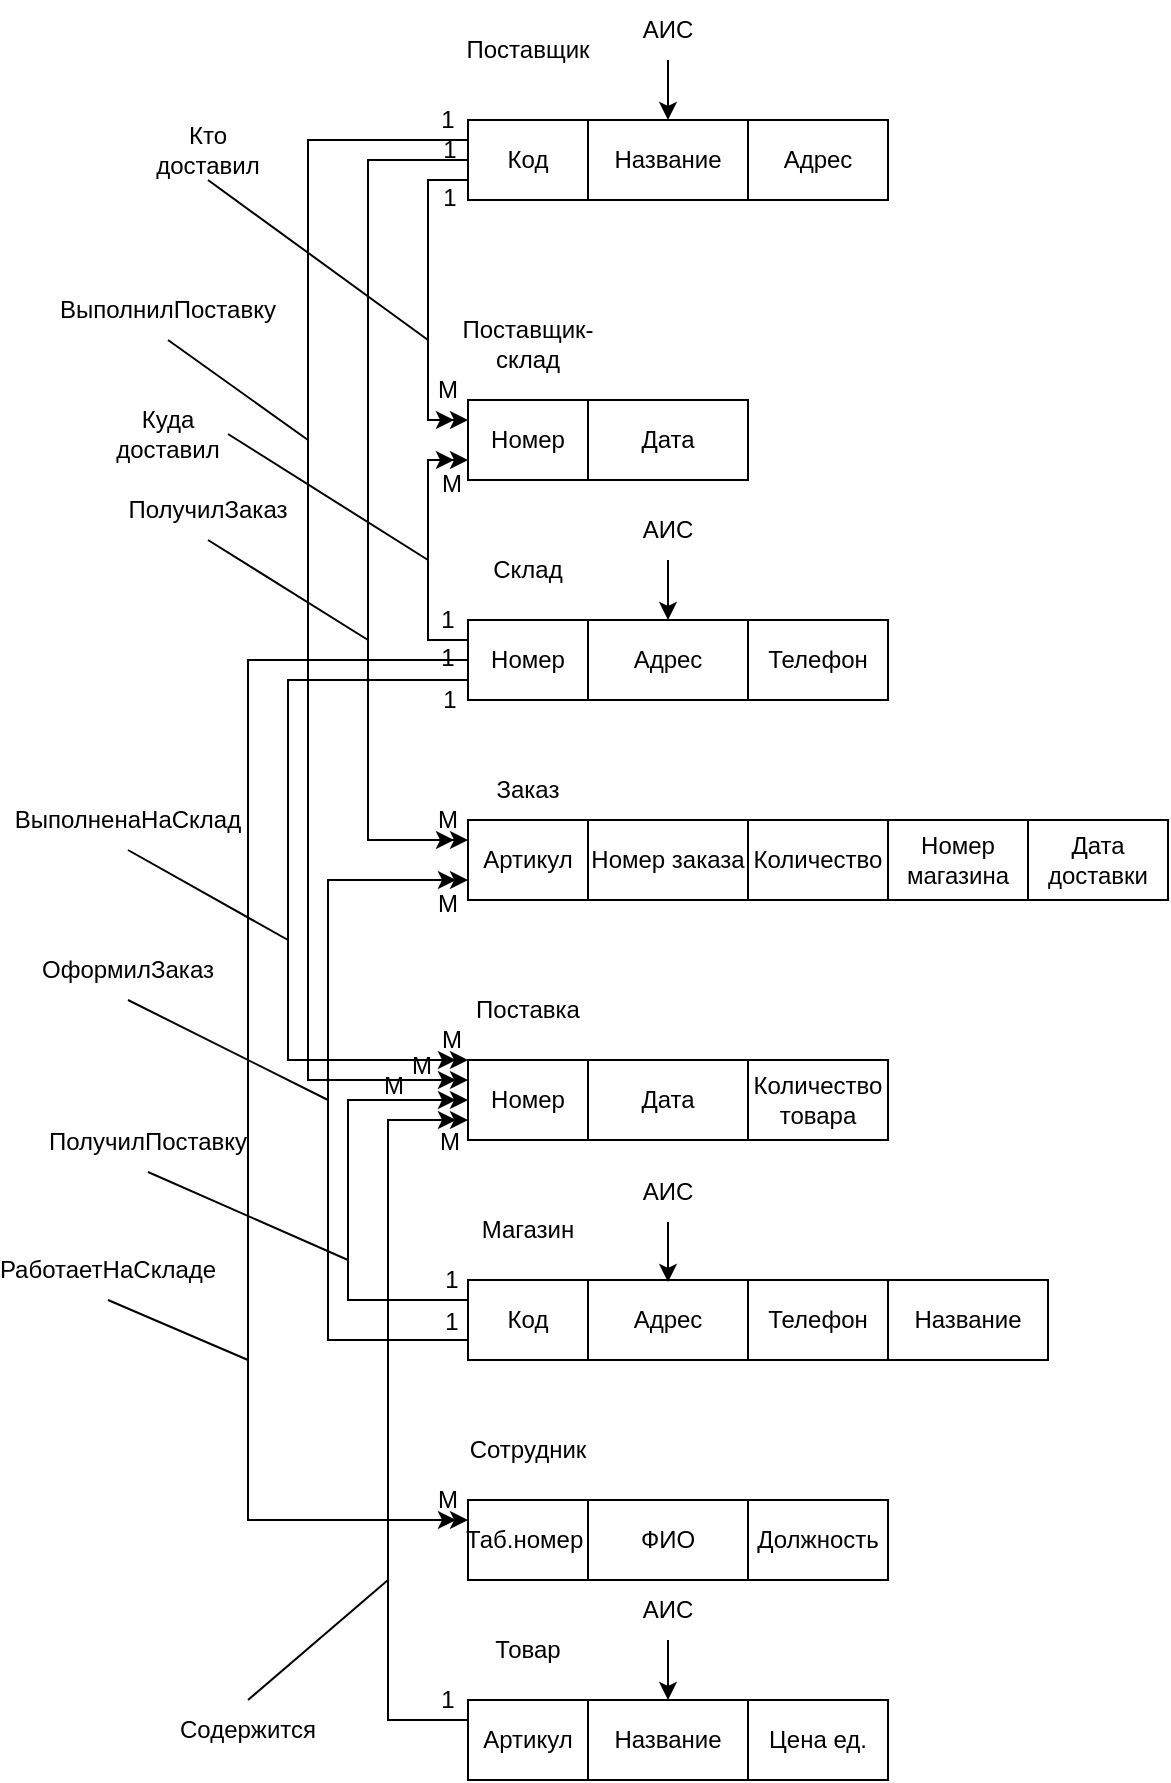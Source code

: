 <mxfile version="15.7.1" type="github">
  <diagram id="AqqRs6SGASjGlOZvsNT_" name="Page-1">
    <mxGraphModel dx="1278" dy="547" grid="1" gridSize="10" guides="1" tooltips="1" connect="1" arrows="1" fold="1" page="1" pageScale="1" pageWidth="2336" pageHeight="1654" math="0" shadow="0">
      <root>
        <mxCell id="0" />
        <mxCell id="1" parent="0" />
        <mxCell id="BXCecre0aYI0UWFLJ0d8-13" value="" style="group" vertex="1" connectable="0" parent="1">
          <mxGeometry x="300" y="60" width="210" height="90" as="geometry" />
        </mxCell>
        <mxCell id="BXCecre0aYI0UWFLJ0d8-1" value="Поставщик" style="text;html=1;strokeColor=none;fillColor=none;align=center;verticalAlign=middle;whiteSpace=wrap;rounded=0;" vertex="1" parent="BXCecre0aYI0UWFLJ0d8-13">
          <mxGeometry width="60" height="30" as="geometry" />
        </mxCell>
        <mxCell id="BXCecre0aYI0UWFLJ0d8-9" value="Код" style="rounded=0;whiteSpace=wrap;html=1;" vertex="1" parent="BXCecre0aYI0UWFLJ0d8-13">
          <mxGeometry y="50" width="60" height="40" as="geometry" />
        </mxCell>
        <mxCell id="BXCecre0aYI0UWFLJ0d8-10" value="Название" style="rounded=0;whiteSpace=wrap;html=1;" vertex="1" parent="BXCecre0aYI0UWFLJ0d8-13">
          <mxGeometry x="60" y="50" width="80" height="40" as="geometry" />
        </mxCell>
        <mxCell id="BXCecre0aYI0UWFLJ0d8-11" value="Адрес" style="rounded=0;whiteSpace=wrap;html=1;" vertex="1" parent="BXCecre0aYI0UWFLJ0d8-13">
          <mxGeometry x="140" y="50" width="70" height="40" as="geometry" />
        </mxCell>
        <mxCell id="BXCecre0aYI0UWFLJ0d8-92" value="" style="group" vertex="1" connectable="0" parent="BXCecre0aYI0UWFLJ0d8-13">
          <mxGeometry x="70" y="-10" width="60" height="60" as="geometry" />
        </mxCell>
        <mxCell id="BXCecre0aYI0UWFLJ0d8-90" value="АИС" style="text;html=1;strokeColor=none;fillColor=none;align=center;verticalAlign=middle;whiteSpace=wrap;rounded=0;" vertex="1" parent="BXCecre0aYI0UWFLJ0d8-92">
          <mxGeometry width="60" height="30" as="geometry" />
        </mxCell>
        <mxCell id="BXCecre0aYI0UWFLJ0d8-91" value="" style="endArrow=classic;html=1;rounded=0;exitX=0.5;exitY=1;exitDx=0;exitDy=0;" edge="1" parent="BXCecre0aYI0UWFLJ0d8-92" source="BXCecre0aYI0UWFLJ0d8-90">
          <mxGeometry width="50" height="50" relative="1" as="geometry">
            <mxPoint x="30" y="160" as="sourcePoint" />
            <mxPoint x="30" y="60" as="targetPoint" />
          </mxGeometry>
        </mxCell>
        <mxCell id="BXCecre0aYI0UWFLJ0d8-41" value="" style="group" vertex="1" connectable="0" parent="1">
          <mxGeometry x="300" y="860" width="210" height="80" as="geometry" />
        </mxCell>
        <mxCell id="BXCecre0aYI0UWFLJ0d8-26" value="Товар" style="text;html=1;strokeColor=none;fillColor=none;align=center;verticalAlign=middle;whiteSpace=wrap;rounded=0;" vertex="1" parent="BXCecre0aYI0UWFLJ0d8-41">
          <mxGeometry width="60" height="30" as="geometry" />
        </mxCell>
        <mxCell id="BXCecre0aYI0UWFLJ0d8-37" value="Артикул" style="rounded=0;whiteSpace=wrap;html=1;" vertex="1" parent="BXCecre0aYI0UWFLJ0d8-41">
          <mxGeometry y="40" width="60" height="40" as="geometry" />
        </mxCell>
        <mxCell id="BXCecre0aYI0UWFLJ0d8-38" value="Название" style="rounded=0;whiteSpace=wrap;html=1;" vertex="1" parent="BXCecre0aYI0UWFLJ0d8-41">
          <mxGeometry x="60" y="40" width="80" height="40" as="geometry" />
        </mxCell>
        <mxCell id="BXCecre0aYI0UWFLJ0d8-39" value="Цена ед." style="rounded=0;whiteSpace=wrap;html=1;" vertex="1" parent="BXCecre0aYI0UWFLJ0d8-41">
          <mxGeometry x="140" y="40" width="70" height="40" as="geometry" />
        </mxCell>
        <mxCell id="BXCecre0aYI0UWFLJ0d8-42" value="" style="group" vertex="1" connectable="0" parent="1">
          <mxGeometry x="300" y="760" width="210" height="80" as="geometry" />
        </mxCell>
        <mxCell id="BXCecre0aYI0UWFLJ0d8-4" value="Сотрудник" style="text;html=1;strokeColor=none;fillColor=none;align=center;verticalAlign=middle;whiteSpace=wrap;rounded=0;" vertex="1" parent="BXCecre0aYI0UWFLJ0d8-42">
          <mxGeometry width="60" height="30" as="geometry" />
        </mxCell>
        <mxCell id="BXCecre0aYI0UWFLJ0d8-34" value="Таб.номер&amp;nbsp;" style="rounded=0;whiteSpace=wrap;html=1;" vertex="1" parent="BXCecre0aYI0UWFLJ0d8-42">
          <mxGeometry y="40" width="60" height="40" as="geometry" />
        </mxCell>
        <mxCell id="BXCecre0aYI0UWFLJ0d8-35" value="ФИО" style="rounded=0;whiteSpace=wrap;html=1;" vertex="1" parent="BXCecre0aYI0UWFLJ0d8-42">
          <mxGeometry x="60" y="40" width="80" height="40" as="geometry" />
        </mxCell>
        <mxCell id="BXCecre0aYI0UWFLJ0d8-36" value="Должность" style="rounded=0;whiteSpace=wrap;html=1;" vertex="1" parent="BXCecre0aYI0UWFLJ0d8-42">
          <mxGeometry x="140" y="40" width="70" height="40" as="geometry" />
        </mxCell>
        <mxCell id="BXCecre0aYI0UWFLJ0d8-43" value="" style="group" vertex="1" connectable="0" parent="1">
          <mxGeometry x="300" y="650" width="290" height="80" as="geometry" />
        </mxCell>
        <mxCell id="BXCecre0aYI0UWFLJ0d8-3" value="Магазин" style="text;html=1;strokeColor=none;fillColor=none;align=center;verticalAlign=middle;whiteSpace=wrap;rounded=0;" vertex="1" parent="BXCecre0aYI0UWFLJ0d8-43">
          <mxGeometry width="60" height="30" as="geometry" />
        </mxCell>
        <mxCell id="BXCecre0aYI0UWFLJ0d8-30" value="Код" style="rounded=0;whiteSpace=wrap;html=1;" vertex="1" parent="BXCecre0aYI0UWFLJ0d8-43">
          <mxGeometry y="40" width="60" height="40" as="geometry" />
        </mxCell>
        <mxCell id="BXCecre0aYI0UWFLJ0d8-31" value="Адрес" style="rounded=0;whiteSpace=wrap;html=1;" vertex="1" parent="BXCecre0aYI0UWFLJ0d8-43">
          <mxGeometry x="60" y="40" width="80" height="40" as="geometry" />
        </mxCell>
        <mxCell id="BXCecre0aYI0UWFLJ0d8-32" value="Телефон" style="rounded=0;whiteSpace=wrap;html=1;" vertex="1" parent="BXCecre0aYI0UWFLJ0d8-43">
          <mxGeometry x="140" y="40" width="70" height="40" as="geometry" />
        </mxCell>
        <mxCell id="BXCecre0aYI0UWFLJ0d8-33" value="Название" style="rounded=0;whiteSpace=wrap;html=1;" vertex="1" parent="BXCecre0aYI0UWFLJ0d8-43">
          <mxGeometry x="210" y="40" width="80" height="40" as="geometry" />
        </mxCell>
        <mxCell id="BXCecre0aYI0UWFLJ0d8-44" value="" style="group" vertex="1" connectable="0" parent="1">
          <mxGeometry x="300" y="540" width="210" height="80" as="geometry" />
        </mxCell>
        <mxCell id="BXCecre0aYI0UWFLJ0d8-7" value="Поставка" style="text;html=1;strokeColor=none;fillColor=none;align=center;verticalAlign=middle;whiteSpace=wrap;rounded=0;" vertex="1" parent="BXCecre0aYI0UWFLJ0d8-44">
          <mxGeometry width="60" height="30" as="geometry" />
        </mxCell>
        <mxCell id="BXCecre0aYI0UWFLJ0d8-27" value="Номер" style="rounded=0;whiteSpace=wrap;html=1;" vertex="1" parent="BXCecre0aYI0UWFLJ0d8-44">
          <mxGeometry y="40" width="60" height="40" as="geometry" />
        </mxCell>
        <mxCell id="BXCecre0aYI0UWFLJ0d8-28" value="Дата" style="rounded=0;whiteSpace=wrap;html=1;" vertex="1" parent="BXCecre0aYI0UWFLJ0d8-44">
          <mxGeometry x="60" y="40" width="80" height="40" as="geometry" />
        </mxCell>
        <mxCell id="BXCecre0aYI0UWFLJ0d8-29" value="Количество товара" style="rounded=0;whiteSpace=wrap;html=1;" vertex="1" parent="BXCecre0aYI0UWFLJ0d8-44">
          <mxGeometry x="140" y="40" width="70" height="40" as="geometry" />
        </mxCell>
        <mxCell id="BXCecre0aYI0UWFLJ0d8-45" value="" style="group" vertex="1" connectable="0" parent="1">
          <mxGeometry x="300" y="430" width="350" height="70" as="geometry" />
        </mxCell>
        <mxCell id="BXCecre0aYI0UWFLJ0d8-2" value="Заказ" style="text;html=1;strokeColor=none;fillColor=none;align=center;verticalAlign=middle;whiteSpace=wrap;rounded=0;" vertex="1" parent="BXCecre0aYI0UWFLJ0d8-45">
          <mxGeometry width="60" height="30" as="geometry" />
        </mxCell>
        <mxCell id="BXCecre0aYI0UWFLJ0d8-21" value="Артикул" style="rounded=0;whiteSpace=wrap;html=1;" vertex="1" parent="BXCecre0aYI0UWFLJ0d8-45">
          <mxGeometry y="30" width="60" height="40" as="geometry" />
        </mxCell>
        <mxCell id="BXCecre0aYI0UWFLJ0d8-22" value="Номер заказа" style="rounded=0;whiteSpace=wrap;html=1;" vertex="1" parent="BXCecre0aYI0UWFLJ0d8-45">
          <mxGeometry x="60" y="30" width="80" height="40" as="geometry" />
        </mxCell>
        <mxCell id="BXCecre0aYI0UWFLJ0d8-23" value="Количество" style="rounded=0;whiteSpace=wrap;html=1;" vertex="1" parent="BXCecre0aYI0UWFLJ0d8-45">
          <mxGeometry x="140" y="30" width="70" height="40" as="geometry" />
        </mxCell>
        <mxCell id="BXCecre0aYI0UWFLJ0d8-24" value="Номер магазина" style="rounded=0;whiteSpace=wrap;html=1;" vertex="1" parent="BXCecre0aYI0UWFLJ0d8-45">
          <mxGeometry x="210" y="30" width="70" height="40" as="geometry" />
        </mxCell>
        <mxCell id="BXCecre0aYI0UWFLJ0d8-25" value="Дата доставки" style="rounded=0;whiteSpace=wrap;html=1;" vertex="1" parent="BXCecre0aYI0UWFLJ0d8-45">
          <mxGeometry x="280" y="30" width="70" height="40" as="geometry" />
        </mxCell>
        <mxCell id="BXCecre0aYI0UWFLJ0d8-46" value="" style="group" vertex="1" connectable="0" parent="1">
          <mxGeometry x="300" y="320" width="210" height="80" as="geometry" />
        </mxCell>
        <mxCell id="BXCecre0aYI0UWFLJ0d8-5" value="Склад" style="text;html=1;strokeColor=none;fillColor=none;align=center;verticalAlign=middle;whiteSpace=wrap;rounded=0;" vertex="1" parent="BXCecre0aYI0UWFLJ0d8-46">
          <mxGeometry width="60" height="30" as="geometry" />
        </mxCell>
        <mxCell id="BXCecre0aYI0UWFLJ0d8-18" value="Номер" style="rounded=0;whiteSpace=wrap;html=1;" vertex="1" parent="BXCecre0aYI0UWFLJ0d8-46">
          <mxGeometry y="40" width="60" height="40" as="geometry" />
        </mxCell>
        <mxCell id="BXCecre0aYI0UWFLJ0d8-19" value="Адрес" style="rounded=0;whiteSpace=wrap;html=1;" vertex="1" parent="BXCecre0aYI0UWFLJ0d8-46">
          <mxGeometry x="60" y="40" width="80" height="40" as="geometry" />
        </mxCell>
        <mxCell id="BXCecre0aYI0UWFLJ0d8-20" value="Телефон" style="rounded=0;whiteSpace=wrap;html=1;" vertex="1" parent="BXCecre0aYI0UWFLJ0d8-46">
          <mxGeometry x="140" y="40" width="70" height="40" as="geometry" />
        </mxCell>
        <mxCell id="BXCecre0aYI0UWFLJ0d8-94" value="АИС" style="text;html=1;strokeColor=none;fillColor=none;align=center;verticalAlign=middle;whiteSpace=wrap;rounded=0;" vertex="1" parent="BXCecre0aYI0UWFLJ0d8-46">
          <mxGeometry x="70" y="-20" width="60" height="30" as="geometry" />
        </mxCell>
        <mxCell id="BXCecre0aYI0UWFLJ0d8-95" value="" style="endArrow=classic;html=1;rounded=0;exitX=0.5;exitY=1;exitDx=0;exitDy=0;" edge="1" parent="BXCecre0aYI0UWFLJ0d8-46" source="BXCecre0aYI0UWFLJ0d8-94">
          <mxGeometry width="50" height="50" relative="1" as="geometry">
            <mxPoint x="-270" y="90" as="sourcePoint" />
            <mxPoint x="100" y="40" as="targetPoint" />
          </mxGeometry>
        </mxCell>
        <mxCell id="BXCecre0aYI0UWFLJ0d8-47" value="" style="group" vertex="1" connectable="0" parent="1">
          <mxGeometry x="300" y="200" width="140" height="90" as="geometry" />
        </mxCell>
        <mxCell id="BXCecre0aYI0UWFLJ0d8-6" value="Поставщик-склад" style="text;html=1;strokeColor=none;fillColor=none;align=center;verticalAlign=middle;whiteSpace=wrap;rounded=0;" vertex="1" parent="BXCecre0aYI0UWFLJ0d8-47">
          <mxGeometry y="7" width="60" height="30" as="geometry" />
        </mxCell>
        <mxCell id="BXCecre0aYI0UWFLJ0d8-14" value="Номер" style="rounded=0;whiteSpace=wrap;html=1;" vertex="1" parent="BXCecre0aYI0UWFLJ0d8-47">
          <mxGeometry y="50" width="60" height="40" as="geometry" />
        </mxCell>
        <mxCell id="BXCecre0aYI0UWFLJ0d8-15" value="Дата" style="rounded=0;whiteSpace=wrap;html=1;" vertex="1" parent="BXCecre0aYI0UWFLJ0d8-47">
          <mxGeometry x="60" y="50" width="80" height="40" as="geometry" />
        </mxCell>
        <mxCell id="BXCecre0aYI0UWFLJ0d8-48" style="edgeStyle=orthogonalEdgeStyle;rounded=0;orthogonalLoop=1;jettySize=auto;html=1;exitX=0;exitY=0.25;exitDx=0;exitDy=0;entryX=0;entryY=0.25;entryDx=0;entryDy=0;" edge="1" parent="1" source="BXCecre0aYI0UWFLJ0d8-9" target="BXCecre0aYI0UWFLJ0d8-27">
          <mxGeometry relative="1" as="geometry">
            <Array as="points">
              <mxPoint x="220" y="120" />
              <mxPoint x="220" y="590" />
            </Array>
          </mxGeometry>
        </mxCell>
        <mxCell id="BXCecre0aYI0UWFLJ0d8-49" style="edgeStyle=orthogonalEdgeStyle;rounded=0;orthogonalLoop=1;jettySize=auto;html=1;exitX=0;exitY=0.75;exitDx=0;exitDy=0;entryX=0;entryY=0.25;entryDx=0;entryDy=0;" edge="1" parent="1" source="BXCecre0aYI0UWFLJ0d8-9" target="BXCecre0aYI0UWFLJ0d8-14">
          <mxGeometry relative="1" as="geometry" />
        </mxCell>
        <mxCell id="BXCecre0aYI0UWFLJ0d8-50" style="edgeStyle=orthogonalEdgeStyle;rounded=0;orthogonalLoop=1;jettySize=auto;html=1;exitX=0;exitY=0.25;exitDx=0;exitDy=0;entryX=0;entryY=0.75;entryDx=0;entryDy=0;" edge="1" parent="1" source="BXCecre0aYI0UWFLJ0d8-18" target="BXCecre0aYI0UWFLJ0d8-14">
          <mxGeometry relative="1" as="geometry" />
        </mxCell>
        <mxCell id="BXCecre0aYI0UWFLJ0d8-51" style="edgeStyle=orthogonalEdgeStyle;rounded=0;orthogonalLoop=1;jettySize=auto;html=1;exitX=0;exitY=0.5;exitDx=0;exitDy=0;entryX=0;entryY=0.25;entryDx=0;entryDy=0;" edge="1" parent="1" source="BXCecre0aYI0UWFLJ0d8-9" target="BXCecre0aYI0UWFLJ0d8-21">
          <mxGeometry relative="1" as="geometry">
            <Array as="points">
              <mxPoint x="250" y="130" />
              <mxPoint x="250" y="470" />
            </Array>
          </mxGeometry>
        </mxCell>
        <mxCell id="BXCecre0aYI0UWFLJ0d8-52" style="edgeStyle=orthogonalEdgeStyle;rounded=0;orthogonalLoop=1;jettySize=auto;html=1;exitX=0;exitY=0.25;exitDx=0;exitDy=0;entryX=0;entryY=0.75;entryDx=0;entryDy=0;" edge="1" parent="1" source="BXCecre0aYI0UWFLJ0d8-37" target="BXCecre0aYI0UWFLJ0d8-27">
          <mxGeometry relative="1" as="geometry">
            <Array as="points">
              <mxPoint x="260" y="910" />
              <mxPoint x="260" y="610" />
            </Array>
          </mxGeometry>
        </mxCell>
        <mxCell id="BXCecre0aYI0UWFLJ0d8-55" style="edgeStyle=orthogonalEdgeStyle;rounded=0;orthogonalLoop=1;jettySize=auto;html=1;exitX=0;exitY=0.5;exitDx=0;exitDy=0;entryX=0;entryY=0.25;entryDx=0;entryDy=0;" edge="1" parent="1" source="BXCecre0aYI0UWFLJ0d8-18" target="BXCecre0aYI0UWFLJ0d8-34">
          <mxGeometry relative="1" as="geometry">
            <Array as="points">
              <mxPoint x="190" y="380" />
              <mxPoint x="190" y="810" />
            </Array>
          </mxGeometry>
        </mxCell>
        <mxCell id="BXCecre0aYI0UWFLJ0d8-57" style="edgeStyle=orthogonalEdgeStyle;rounded=0;orthogonalLoop=1;jettySize=auto;html=1;exitX=0;exitY=0.75;exitDx=0;exitDy=0;entryX=0;entryY=0.75;entryDx=0;entryDy=0;" edge="1" parent="1" source="BXCecre0aYI0UWFLJ0d8-30" target="BXCecre0aYI0UWFLJ0d8-21">
          <mxGeometry relative="1" as="geometry">
            <Array as="points">
              <mxPoint x="230" y="720" />
              <mxPoint x="230" y="490" />
            </Array>
          </mxGeometry>
        </mxCell>
        <mxCell id="BXCecre0aYI0UWFLJ0d8-58" style="edgeStyle=orthogonalEdgeStyle;rounded=0;orthogonalLoop=1;jettySize=auto;html=1;exitX=0;exitY=0.75;exitDx=0;exitDy=0;entryX=0;entryY=0;entryDx=0;entryDy=0;" edge="1" parent="1" source="BXCecre0aYI0UWFLJ0d8-18" target="BXCecre0aYI0UWFLJ0d8-27">
          <mxGeometry relative="1" as="geometry">
            <Array as="points">
              <mxPoint x="210" y="390" />
              <mxPoint x="210" y="580" />
            </Array>
          </mxGeometry>
        </mxCell>
        <mxCell id="BXCecre0aYI0UWFLJ0d8-59" style="edgeStyle=orthogonalEdgeStyle;rounded=0;orthogonalLoop=1;jettySize=auto;html=1;exitX=0;exitY=0.25;exitDx=0;exitDy=0;entryX=0;entryY=0.5;entryDx=0;entryDy=0;" edge="1" parent="1" source="BXCecre0aYI0UWFLJ0d8-30" target="BXCecre0aYI0UWFLJ0d8-27">
          <mxGeometry relative="1" as="geometry">
            <Array as="points">
              <mxPoint x="240" y="700" />
              <mxPoint x="240" y="600" />
            </Array>
          </mxGeometry>
        </mxCell>
        <mxCell id="BXCecre0aYI0UWFLJ0d8-60" value="" style="endArrow=classic;html=1;rounded=0;" edge="1" parent="1">
          <mxGeometry width="50" height="50" relative="1" as="geometry">
            <mxPoint x="283" y="280" as="sourcePoint" />
            <mxPoint x="293" y="280" as="targetPoint" />
          </mxGeometry>
        </mxCell>
        <mxCell id="BXCecre0aYI0UWFLJ0d8-61" value="" style="endArrow=classic;html=1;rounded=0;" edge="1" parent="1">
          <mxGeometry width="50" height="50" relative="1" as="geometry">
            <mxPoint x="283" y="260" as="sourcePoint" />
            <mxPoint x="293" y="260" as="targetPoint" />
          </mxGeometry>
        </mxCell>
        <mxCell id="BXCecre0aYI0UWFLJ0d8-62" value="" style="endArrow=classic;html=1;rounded=0;" edge="1" parent="1">
          <mxGeometry width="50" height="50" relative="1" as="geometry">
            <mxPoint x="283" y="470" as="sourcePoint" />
            <mxPoint x="293" y="470" as="targetPoint" />
          </mxGeometry>
        </mxCell>
        <mxCell id="BXCecre0aYI0UWFLJ0d8-63" value="" style="endArrow=classic;html=1;rounded=0;" edge="1" parent="1">
          <mxGeometry width="50" height="50" relative="1" as="geometry">
            <mxPoint x="284" y="490" as="sourcePoint" />
            <mxPoint x="294" y="490" as="targetPoint" />
          </mxGeometry>
        </mxCell>
        <mxCell id="BXCecre0aYI0UWFLJ0d8-64" value="" style="endArrow=classic;html=1;rounded=0;" edge="1" parent="1">
          <mxGeometry width="50" height="50" relative="1" as="geometry">
            <mxPoint x="284" y="580" as="sourcePoint" />
            <mxPoint x="294" y="580" as="targetPoint" />
          </mxGeometry>
        </mxCell>
        <mxCell id="BXCecre0aYI0UWFLJ0d8-65" value="" style="endArrow=classic;html=1;rounded=0;" edge="1" parent="1">
          <mxGeometry width="50" height="50" relative="1" as="geometry">
            <mxPoint x="284" y="590" as="sourcePoint" />
            <mxPoint x="294" y="590" as="targetPoint" />
          </mxGeometry>
        </mxCell>
        <mxCell id="BXCecre0aYI0UWFLJ0d8-66" value="" style="endArrow=classic;html=1;rounded=0;" edge="1" parent="1">
          <mxGeometry width="50" height="50" relative="1" as="geometry">
            <mxPoint x="284" y="600" as="sourcePoint" />
            <mxPoint x="294" y="600" as="targetPoint" />
          </mxGeometry>
        </mxCell>
        <mxCell id="BXCecre0aYI0UWFLJ0d8-67" value="" style="endArrow=classic;html=1;rounded=0;" edge="1" parent="1">
          <mxGeometry width="50" height="50" relative="1" as="geometry">
            <mxPoint x="284" y="610" as="sourcePoint" />
            <mxPoint x="294" y="610" as="targetPoint" />
          </mxGeometry>
        </mxCell>
        <mxCell id="BXCecre0aYI0UWFLJ0d8-68" value="" style="endArrow=classic;html=1;rounded=0;" edge="1" parent="1">
          <mxGeometry width="50" height="50" relative="1" as="geometry">
            <mxPoint x="284" y="810" as="sourcePoint" />
            <mxPoint x="294" y="810" as="targetPoint" />
          </mxGeometry>
        </mxCell>
        <mxCell id="BXCecre0aYI0UWFLJ0d8-70" value="М" style="text;html=1;strokeColor=none;fillColor=none;align=center;verticalAlign=middle;whiteSpace=wrap;rounded=0;" vertex="1" parent="1">
          <mxGeometry x="280" y="235" width="20" height="20" as="geometry" />
        </mxCell>
        <mxCell id="BXCecre0aYI0UWFLJ0d8-72" value="М" style="text;html=1;strokeColor=none;fillColor=none;align=center;verticalAlign=middle;whiteSpace=wrap;rounded=0;" vertex="1" parent="1">
          <mxGeometry x="282" y="282" width="20" height="20" as="geometry" />
        </mxCell>
        <mxCell id="BXCecre0aYI0UWFLJ0d8-73" value="М" style="text;html=1;strokeColor=none;fillColor=none;align=center;verticalAlign=middle;whiteSpace=wrap;rounded=0;" vertex="1" parent="1">
          <mxGeometry x="280" y="450" width="20" height="20" as="geometry" />
        </mxCell>
        <mxCell id="BXCecre0aYI0UWFLJ0d8-74" value="М" style="text;html=1;strokeColor=none;fillColor=none;align=center;verticalAlign=middle;whiteSpace=wrap;rounded=0;" vertex="1" parent="1">
          <mxGeometry x="280" y="492" width="20" height="20" as="geometry" />
        </mxCell>
        <mxCell id="BXCecre0aYI0UWFLJ0d8-75" value="М" style="text;html=1;strokeColor=none;fillColor=none;align=center;verticalAlign=middle;whiteSpace=wrap;rounded=0;" vertex="1" parent="1">
          <mxGeometry x="282" y="560" width="20" height="20" as="geometry" />
        </mxCell>
        <mxCell id="BXCecre0aYI0UWFLJ0d8-76" value="М" style="text;html=1;strokeColor=none;fillColor=none;align=center;verticalAlign=middle;whiteSpace=wrap;rounded=0;" vertex="1" parent="1">
          <mxGeometry x="267" y="573" width="20" height="20" as="geometry" />
        </mxCell>
        <mxCell id="BXCecre0aYI0UWFLJ0d8-78" value="М" style="text;html=1;strokeColor=none;fillColor=none;align=center;verticalAlign=middle;whiteSpace=wrap;rounded=0;" vertex="1" parent="1">
          <mxGeometry x="253" y="583" width="20" height="20" as="geometry" />
        </mxCell>
        <mxCell id="BXCecre0aYI0UWFLJ0d8-79" value="М" style="text;html=1;strokeColor=none;fillColor=none;align=center;verticalAlign=middle;whiteSpace=wrap;rounded=0;" vertex="1" parent="1">
          <mxGeometry x="281" y="611" width="20" height="20" as="geometry" />
        </mxCell>
        <mxCell id="BXCecre0aYI0UWFLJ0d8-80" value="М" style="text;html=1;strokeColor=none;fillColor=none;align=center;verticalAlign=middle;whiteSpace=wrap;rounded=0;" vertex="1" parent="1">
          <mxGeometry x="280" y="790" width="20" height="20" as="geometry" />
        </mxCell>
        <mxCell id="BXCecre0aYI0UWFLJ0d8-81" value="1" style="text;html=1;strokeColor=none;fillColor=none;align=center;verticalAlign=middle;whiteSpace=wrap;rounded=0;" vertex="1" parent="1">
          <mxGeometry x="280" y="100" width="20" height="20" as="geometry" />
        </mxCell>
        <mxCell id="BXCecre0aYI0UWFLJ0d8-82" value="1" style="text;html=1;strokeColor=none;fillColor=none;align=center;verticalAlign=middle;whiteSpace=wrap;rounded=0;" vertex="1" parent="1">
          <mxGeometry x="281" y="115" width="20" height="20" as="geometry" />
        </mxCell>
        <mxCell id="BXCecre0aYI0UWFLJ0d8-83" value="1" style="text;html=1;strokeColor=none;fillColor=none;align=center;verticalAlign=middle;whiteSpace=wrap;rounded=0;" vertex="1" parent="1">
          <mxGeometry x="281" y="139" width="20" height="20" as="geometry" />
        </mxCell>
        <mxCell id="BXCecre0aYI0UWFLJ0d8-84" value="1" style="text;html=1;strokeColor=none;fillColor=none;align=center;verticalAlign=middle;whiteSpace=wrap;rounded=0;" vertex="1" parent="1">
          <mxGeometry x="280" y="350" width="20" height="20" as="geometry" />
        </mxCell>
        <mxCell id="BXCecre0aYI0UWFLJ0d8-85" value="1" style="text;html=1;strokeColor=none;fillColor=none;align=center;verticalAlign=middle;whiteSpace=wrap;rounded=0;" vertex="1" parent="1">
          <mxGeometry x="281" y="390" width="20" height="20" as="geometry" />
        </mxCell>
        <mxCell id="BXCecre0aYI0UWFLJ0d8-86" value="1" style="text;html=1;strokeColor=none;fillColor=none;align=center;verticalAlign=middle;whiteSpace=wrap;rounded=0;" vertex="1" parent="1">
          <mxGeometry x="280" y="369" width="20" height="20" as="geometry" />
        </mxCell>
        <mxCell id="BXCecre0aYI0UWFLJ0d8-87" value="1" style="text;html=1;strokeColor=none;fillColor=none;align=center;verticalAlign=middle;whiteSpace=wrap;rounded=0;" vertex="1" parent="1">
          <mxGeometry x="282" y="680" width="20" height="20" as="geometry" />
        </mxCell>
        <mxCell id="BXCecre0aYI0UWFLJ0d8-88" value="1" style="text;html=1;strokeColor=none;fillColor=none;align=center;verticalAlign=middle;whiteSpace=wrap;rounded=0;" vertex="1" parent="1">
          <mxGeometry x="282" y="701" width="20" height="20" as="geometry" />
        </mxCell>
        <mxCell id="BXCecre0aYI0UWFLJ0d8-89" value="1" style="text;html=1;strokeColor=none;fillColor=none;align=center;verticalAlign=middle;whiteSpace=wrap;rounded=0;" vertex="1" parent="1">
          <mxGeometry x="280" y="890" width="20" height="20" as="geometry" />
        </mxCell>
        <mxCell id="BXCecre0aYI0UWFLJ0d8-96" value="АИС" style="text;html=1;strokeColor=none;fillColor=none;align=center;verticalAlign=middle;whiteSpace=wrap;rounded=0;" vertex="1" parent="1">
          <mxGeometry x="370" y="840" width="60" height="30" as="geometry" />
        </mxCell>
        <mxCell id="BXCecre0aYI0UWFLJ0d8-97" value="" style="endArrow=classic;html=1;rounded=0;exitX=0.5;exitY=1;exitDx=0;exitDy=0;" edge="1" parent="1" source="BXCecre0aYI0UWFLJ0d8-96">
          <mxGeometry width="50" height="50" relative="1" as="geometry">
            <mxPoint x="30" y="950" as="sourcePoint" />
            <mxPoint x="400" y="900" as="targetPoint" />
          </mxGeometry>
        </mxCell>
        <mxCell id="BXCecre0aYI0UWFLJ0d8-98" value="АИС" style="text;html=1;strokeColor=none;fillColor=none;align=center;verticalAlign=middle;whiteSpace=wrap;rounded=0;" vertex="1" parent="1">
          <mxGeometry x="370" y="631" width="60" height="30" as="geometry" />
        </mxCell>
        <mxCell id="BXCecre0aYI0UWFLJ0d8-99" value="" style="endArrow=classic;html=1;rounded=0;exitX=0.5;exitY=1;exitDx=0;exitDy=0;" edge="1" parent="1" source="BXCecre0aYI0UWFLJ0d8-98">
          <mxGeometry width="50" height="50" relative="1" as="geometry">
            <mxPoint x="30" y="741" as="sourcePoint" />
            <mxPoint x="400" y="691" as="targetPoint" />
          </mxGeometry>
        </mxCell>
        <mxCell id="BXCecre0aYI0UWFLJ0d8-100" value="ВыполнилПоставку" style="text;html=1;strokeColor=none;fillColor=none;align=center;verticalAlign=middle;whiteSpace=wrap;rounded=0;" vertex="1" parent="1">
          <mxGeometry x="120" y="190" width="60" height="30" as="geometry" />
        </mxCell>
        <mxCell id="BXCecre0aYI0UWFLJ0d8-101" value="" style="endArrow=none;html=1;rounded=0;exitX=0.5;exitY=1;exitDx=0;exitDy=0;" edge="1" parent="1" source="BXCecre0aYI0UWFLJ0d8-100">
          <mxGeometry width="50" height="50" relative="1" as="geometry">
            <mxPoint x="150" y="320" as="sourcePoint" />
            <mxPoint x="220" y="270" as="targetPoint" />
          </mxGeometry>
        </mxCell>
        <mxCell id="BXCecre0aYI0UWFLJ0d8-102" value="ПолучилЗаказ" style="text;html=1;strokeColor=none;fillColor=none;align=center;verticalAlign=middle;whiteSpace=wrap;rounded=0;" vertex="1" parent="1">
          <mxGeometry x="140" y="290" width="60" height="30" as="geometry" />
        </mxCell>
        <mxCell id="BXCecre0aYI0UWFLJ0d8-103" value="" style="endArrow=none;html=1;rounded=0;entryX=0.5;entryY=1;entryDx=0;entryDy=0;" edge="1" parent="1" target="BXCecre0aYI0UWFLJ0d8-102">
          <mxGeometry width="50" height="50" relative="1" as="geometry">
            <mxPoint x="250" y="370" as="sourcePoint" />
            <mxPoint x="130" y="380" as="targetPoint" />
          </mxGeometry>
        </mxCell>
        <mxCell id="BXCecre0aYI0UWFLJ0d8-104" value="Содержится" style="text;html=1;strokeColor=none;fillColor=none;align=center;verticalAlign=middle;whiteSpace=wrap;rounded=0;" vertex="1" parent="1">
          <mxGeometry x="160" y="900" width="60" height="30" as="geometry" />
        </mxCell>
        <mxCell id="BXCecre0aYI0UWFLJ0d8-105" value="" style="endArrow=none;html=1;rounded=0;exitX=0.5;exitY=0;exitDx=0;exitDy=0;" edge="1" parent="1" source="BXCecre0aYI0UWFLJ0d8-104">
          <mxGeometry width="50" height="50" relative="1" as="geometry">
            <mxPoint x="110" y="780" as="sourcePoint" />
            <mxPoint x="260" y="840" as="targetPoint" />
          </mxGeometry>
        </mxCell>
        <mxCell id="BXCecre0aYI0UWFLJ0d8-106" value="ВыполненаНаСклад" style="text;html=1;strokeColor=none;fillColor=none;align=center;verticalAlign=middle;whiteSpace=wrap;rounded=0;" vertex="1" parent="1">
          <mxGeometry x="100" y="445" width="60" height="30" as="geometry" />
        </mxCell>
        <mxCell id="BXCecre0aYI0UWFLJ0d8-107" value="" style="endArrow=none;html=1;rounded=0;entryX=0.5;entryY=1;entryDx=0;entryDy=0;" edge="1" parent="1" target="BXCecre0aYI0UWFLJ0d8-106">
          <mxGeometry width="50" height="50" relative="1" as="geometry">
            <mxPoint x="210" y="520" as="sourcePoint" />
            <mxPoint x="150" y="490" as="targetPoint" />
          </mxGeometry>
        </mxCell>
        <mxCell id="BXCecre0aYI0UWFLJ0d8-108" value="ПолучилПоставку" style="text;html=1;strokeColor=none;fillColor=none;align=center;verticalAlign=middle;whiteSpace=wrap;rounded=0;" vertex="1" parent="1">
          <mxGeometry x="110" y="606" width="60" height="30" as="geometry" />
        </mxCell>
        <mxCell id="BXCecre0aYI0UWFLJ0d8-109" value="" style="endArrow=none;html=1;rounded=0;entryX=0.5;entryY=1;entryDx=0;entryDy=0;" edge="1" parent="1" target="BXCecre0aYI0UWFLJ0d8-108">
          <mxGeometry width="50" height="50" relative="1" as="geometry">
            <mxPoint x="240" y="680" as="sourcePoint" />
            <mxPoint x="140" y="680" as="targetPoint" />
          </mxGeometry>
        </mxCell>
        <mxCell id="BXCecre0aYI0UWFLJ0d8-110" value="РаботаетНаСкладе" style="text;html=1;strokeColor=none;fillColor=none;align=center;verticalAlign=middle;whiteSpace=wrap;rounded=0;" vertex="1" parent="1">
          <mxGeometry x="90" y="670" width="60" height="30" as="geometry" />
        </mxCell>
        <mxCell id="BXCecre0aYI0UWFLJ0d8-111" value="" style="endArrow=none;html=1;rounded=0;entryX=0.5;entryY=1;entryDx=0;entryDy=0;" edge="1" parent="1" target="BXCecre0aYI0UWFLJ0d8-110">
          <mxGeometry width="50" height="50" relative="1" as="geometry">
            <mxPoint x="190" y="730" as="sourcePoint" />
            <mxPoint x="120" y="750" as="targetPoint" />
          </mxGeometry>
        </mxCell>
        <mxCell id="BXCecre0aYI0UWFLJ0d8-112" value="ОформилЗаказ" style="text;html=1;strokeColor=none;fillColor=none;align=center;verticalAlign=middle;whiteSpace=wrap;rounded=0;" vertex="1" parent="1">
          <mxGeometry x="100" y="520" width="60" height="30" as="geometry" />
        </mxCell>
        <mxCell id="BXCecre0aYI0UWFLJ0d8-113" value="" style="endArrow=none;html=1;rounded=0;exitX=0.5;exitY=1;exitDx=0;exitDy=0;" edge="1" parent="1" source="BXCecre0aYI0UWFLJ0d8-112">
          <mxGeometry width="50" height="50" relative="1" as="geometry">
            <mxPoint x="110" y="530" as="sourcePoint" />
            <mxPoint x="230" y="600" as="targetPoint" />
          </mxGeometry>
        </mxCell>
        <mxCell id="BXCecre0aYI0UWFLJ0d8-115" value="Кто доставил" style="text;html=1;strokeColor=none;fillColor=none;align=center;verticalAlign=middle;whiteSpace=wrap;rounded=0;" vertex="1" parent="1">
          <mxGeometry x="140" y="110" width="60" height="30" as="geometry" />
        </mxCell>
        <mxCell id="BXCecre0aYI0UWFLJ0d8-116" value="" style="endArrow=none;html=1;rounded=0;entryX=0.5;entryY=1;entryDx=0;entryDy=0;" edge="1" parent="1" target="BXCecre0aYI0UWFLJ0d8-115">
          <mxGeometry width="50" height="50" relative="1" as="geometry">
            <mxPoint x="280" y="220" as="sourcePoint" />
            <mxPoint x="120" y="120" as="targetPoint" />
          </mxGeometry>
        </mxCell>
        <mxCell id="BXCecre0aYI0UWFLJ0d8-117" value="Куда доставил" style="text;html=1;strokeColor=none;fillColor=none;align=center;verticalAlign=middle;whiteSpace=wrap;rounded=0;" vertex="1" parent="1">
          <mxGeometry x="120" y="252" width="60" height="30" as="geometry" />
        </mxCell>
        <mxCell id="BXCecre0aYI0UWFLJ0d8-118" value="" style="endArrow=none;html=1;rounded=0;exitX=1;exitY=0.5;exitDx=0;exitDy=0;" edge="1" parent="1" source="BXCecre0aYI0UWFLJ0d8-117">
          <mxGeometry width="50" height="50" relative="1" as="geometry">
            <mxPoint x="180" y="270" as="sourcePoint" />
            <mxPoint x="280" y="330" as="targetPoint" />
          </mxGeometry>
        </mxCell>
      </root>
    </mxGraphModel>
  </diagram>
</mxfile>
